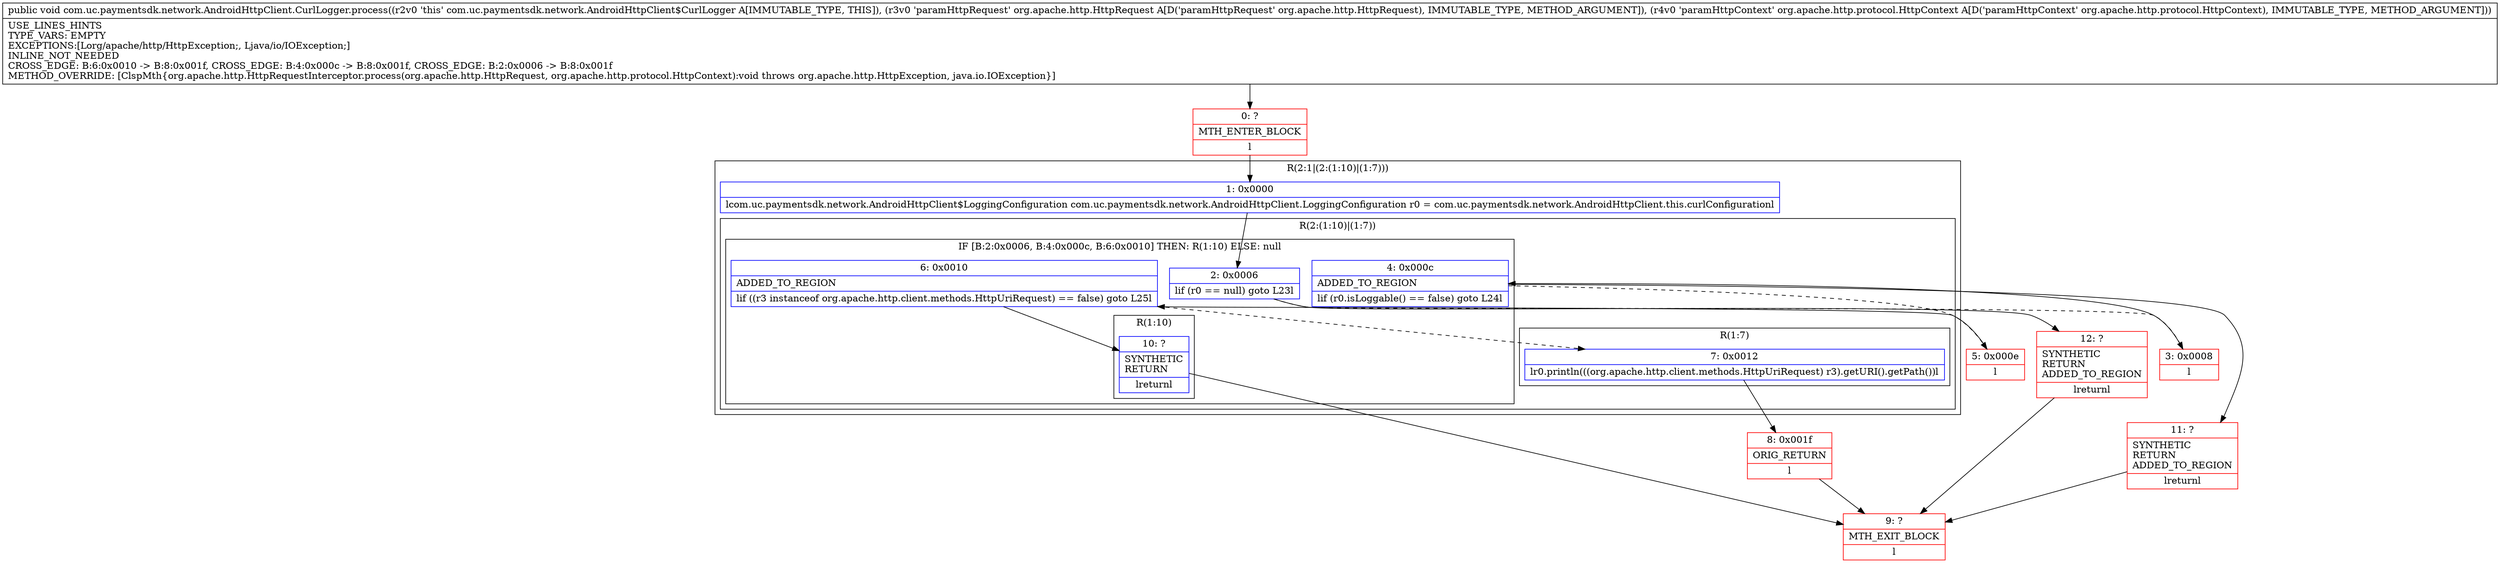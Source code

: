 digraph "CFG forcom.uc.paymentsdk.network.AndroidHttpClient.CurlLogger.process(Lorg\/apache\/http\/HttpRequest;Lorg\/apache\/http\/protocol\/HttpContext;)V" {
subgraph cluster_Region_730376562 {
label = "R(2:1|(2:(1:10)|(1:7)))";
node [shape=record,color=blue];
Node_1 [shape=record,label="{1\:\ 0x0000|lcom.uc.paymentsdk.network.AndroidHttpClient$LoggingConfiguration com.uc.paymentsdk.network.AndroidHttpClient.LoggingConfiguration r0 = com.uc.paymentsdk.network.AndroidHttpClient.this.curlConfigurationl}"];
subgraph cluster_Region_1329340667 {
label = "R(2:(1:10)|(1:7))";
node [shape=record,color=blue];
subgraph cluster_IfRegion_1737347433 {
label = "IF [B:2:0x0006, B:4:0x000c, B:6:0x0010] THEN: R(1:10) ELSE: null";
node [shape=record,color=blue];
Node_2 [shape=record,label="{2\:\ 0x0006|lif (r0 == null) goto L23l}"];
Node_4 [shape=record,label="{4\:\ 0x000c|ADDED_TO_REGION\l|lif (r0.isLoggable() == false) goto L24l}"];
Node_6 [shape=record,label="{6\:\ 0x0010|ADDED_TO_REGION\l|lif ((r3 instanceof org.apache.http.client.methods.HttpUriRequest) == false) goto L25l}"];
subgraph cluster_Region_1623031298 {
label = "R(1:10)";
node [shape=record,color=blue];
Node_10 [shape=record,label="{10\:\ ?|SYNTHETIC\lRETURN\l|lreturnl}"];
}
}
subgraph cluster_Region_1330931139 {
label = "R(1:7)";
node [shape=record,color=blue];
Node_7 [shape=record,label="{7\:\ 0x0012|lr0.println(((org.apache.http.client.methods.HttpUriRequest) r3).getURI().getPath())l}"];
}
}
}
Node_0 [shape=record,color=red,label="{0\:\ ?|MTH_ENTER_BLOCK\l|l}"];
Node_3 [shape=record,color=red,label="{3\:\ 0x0008|l}"];
Node_5 [shape=record,color=red,label="{5\:\ 0x000e|l}"];
Node_8 [shape=record,color=red,label="{8\:\ 0x001f|ORIG_RETURN\l|l}"];
Node_9 [shape=record,color=red,label="{9\:\ ?|MTH_EXIT_BLOCK\l|l}"];
Node_11 [shape=record,color=red,label="{11\:\ ?|SYNTHETIC\lRETURN\lADDED_TO_REGION\l|lreturnl}"];
Node_12 [shape=record,color=red,label="{12\:\ ?|SYNTHETIC\lRETURN\lADDED_TO_REGION\l|lreturnl}"];
MethodNode[shape=record,label="{public void com.uc.paymentsdk.network.AndroidHttpClient.CurlLogger.process((r2v0 'this' com.uc.paymentsdk.network.AndroidHttpClient$CurlLogger A[IMMUTABLE_TYPE, THIS]), (r3v0 'paramHttpRequest' org.apache.http.HttpRequest A[D('paramHttpRequest' org.apache.http.HttpRequest), IMMUTABLE_TYPE, METHOD_ARGUMENT]), (r4v0 'paramHttpContext' org.apache.http.protocol.HttpContext A[D('paramHttpContext' org.apache.http.protocol.HttpContext), IMMUTABLE_TYPE, METHOD_ARGUMENT]))  | USE_LINES_HINTS\lTYPE_VARS: EMPTY\lEXCEPTIONS:[Lorg\/apache\/http\/HttpException;, Ljava\/io\/IOException;]\lINLINE_NOT_NEEDED\lCROSS_EDGE: B:6:0x0010 \-\> B:8:0x001f, CROSS_EDGE: B:4:0x000c \-\> B:8:0x001f, CROSS_EDGE: B:2:0x0006 \-\> B:8:0x001f\lMETHOD_OVERRIDE: [ClspMth\{org.apache.http.HttpRequestInterceptor.process(org.apache.http.HttpRequest, org.apache.http.protocol.HttpContext):void throws org.apache.http.HttpException, java.io.IOException\}]\l}"];
MethodNode -> Node_0;
Node_1 -> Node_2;
Node_2 -> Node_3[style=dashed];
Node_2 -> Node_12;
Node_4 -> Node_5[style=dashed];
Node_4 -> Node_11;
Node_6 -> Node_7[style=dashed];
Node_6 -> Node_10;
Node_10 -> Node_9;
Node_7 -> Node_8;
Node_0 -> Node_1;
Node_3 -> Node_4;
Node_5 -> Node_6;
Node_8 -> Node_9;
Node_11 -> Node_9;
Node_12 -> Node_9;
}

